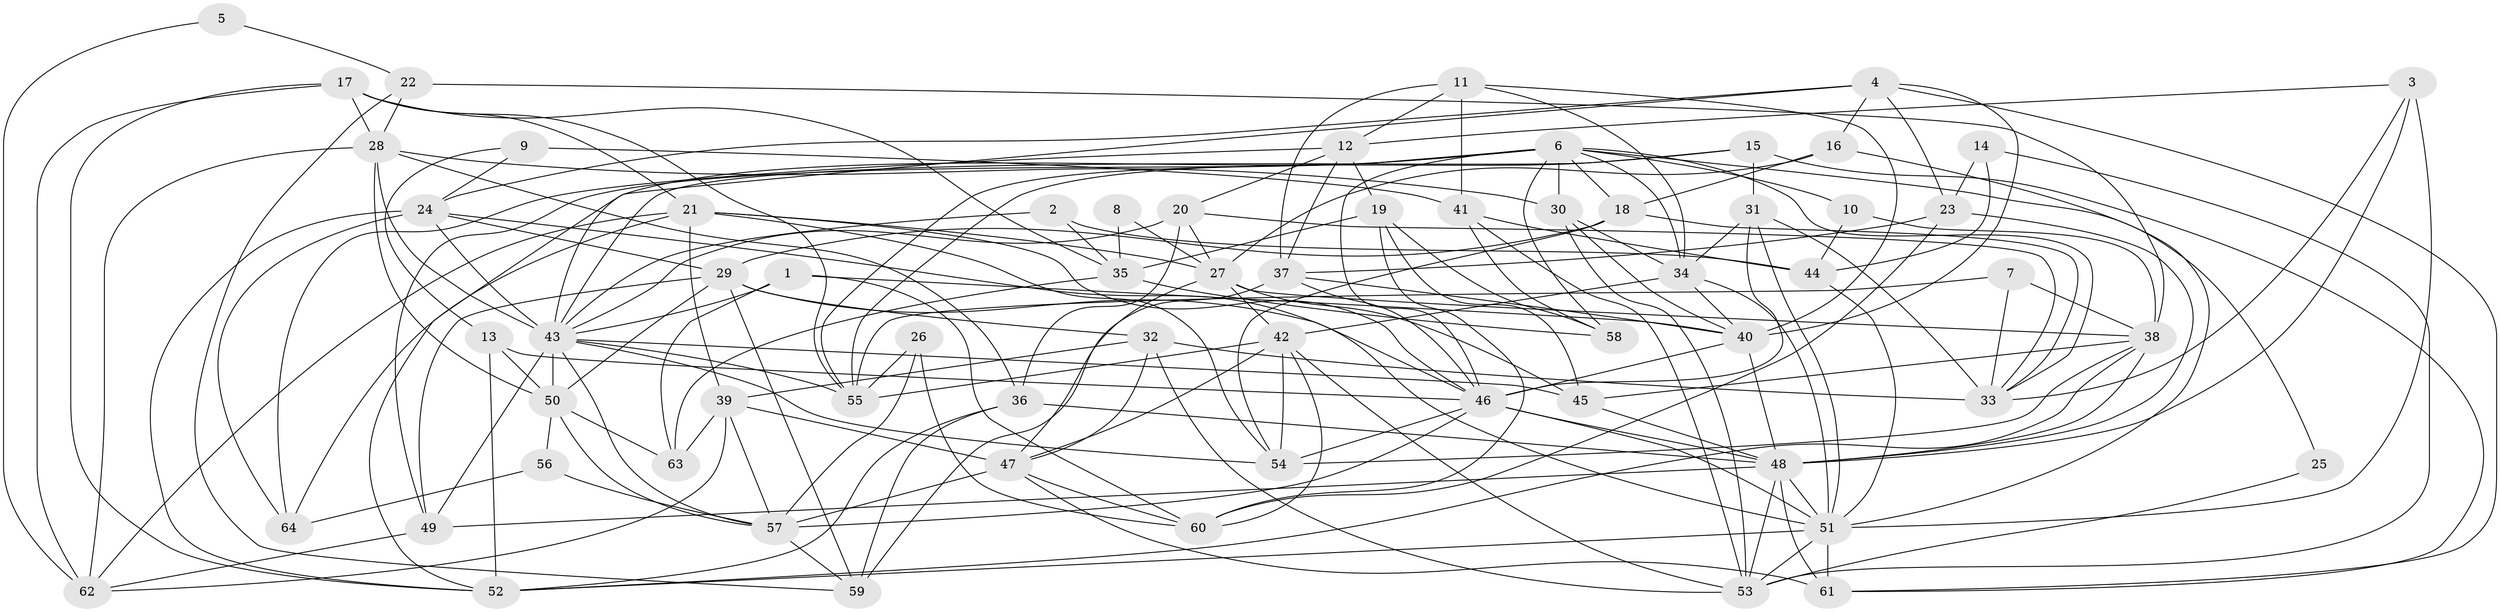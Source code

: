 // original degree distribution, {3: 0.28125, 4: 0.2578125, 5: 0.1640625, 2: 0.1328125, 6: 0.1171875, 7: 0.0390625, 8: 0.0078125}
// Generated by graph-tools (version 1.1) at 2025/26/03/09/25 03:26:14]
// undirected, 64 vertices, 183 edges
graph export_dot {
graph [start="1"]
  node [color=gray90,style=filled];
  1;
  2;
  3;
  4;
  5;
  6;
  7;
  8;
  9;
  10;
  11;
  12;
  13;
  14;
  15;
  16;
  17;
  18;
  19;
  20;
  21;
  22;
  23;
  24;
  25;
  26;
  27;
  28;
  29;
  30;
  31;
  32;
  33;
  34;
  35;
  36;
  37;
  38;
  39;
  40;
  41;
  42;
  43;
  44;
  45;
  46;
  47;
  48;
  49;
  50;
  51;
  52;
  53;
  54;
  55;
  56;
  57;
  58;
  59;
  60;
  61;
  62;
  63;
  64;
  1 -- 40 [weight=1.0];
  1 -- 43 [weight=1.0];
  1 -- 60 [weight=1.0];
  1 -- 63 [weight=1.0];
  2 -- 35 [weight=1.0];
  2 -- 43 [weight=1.0];
  2 -- 44 [weight=1.0];
  3 -- 12 [weight=1.0];
  3 -- 33 [weight=1.0];
  3 -- 48 [weight=1.0];
  3 -- 51 [weight=1.0];
  4 -- 16 [weight=1.0];
  4 -- 23 [weight=1.0];
  4 -- 24 [weight=1.0];
  4 -- 40 [weight=1.0];
  4 -- 43 [weight=1.0];
  4 -- 61 [weight=1.0];
  5 -- 22 [weight=1.0];
  5 -- 62 [weight=1.0];
  6 -- 10 [weight=1.0];
  6 -- 18 [weight=1.0];
  6 -- 25 [weight=1.0];
  6 -- 30 [weight=2.0];
  6 -- 33 [weight=1.0];
  6 -- 34 [weight=1.0];
  6 -- 46 [weight=1.0];
  6 -- 49 [weight=1.0];
  6 -- 52 [weight=1.0];
  6 -- 55 [weight=1.0];
  6 -- 58 [weight=2.0];
  7 -- 33 [weight=1.0];
  7 -- 38 [weight=1.0];
  7 -- 55 [weight=1.0];
  8 -- 27 [weight=1.0];
  8 -- 35 [weight=1.0];
  9 -- 13 [weight=1.0];
  9 -- 24 [weight=1.0];
  9 -- 41 [weight=2.0];
  10 -- 38 [weight=1.0];
  10 -- 44 [weight=1.0];
  11 -- 12 [weight=1.0];
  11 -- 34 [weight=1.0];
  11 -- 37 [weight=1.0];
  11 -- 40 [weight=1.0];
  11 -- 41 [weight=1.0];
  12 -- 19 [weight=1.0];
  12 -- 20 [weight=1.0];
  12 -- 37 [weight=1.0];
  12 -- 64 [weight=1.0];
  13 -- 46 [weight=1.0];
  13 -- 50 [weight=1.0];
  13 -- 52 [weight=1.0];
  14 -- 23 [weight=1.0];
  14 -- 44 [weight=1.0];
  14 -- 53 [weight=1.0];
  15 -- 31 [weight=1.0];
  15 -- 43 [weight=1.0];
  15 -- 55 [weight=1.0];
  15 -- 61 [weight=1.0];
  16 -- 18 [weight=1.0];
  16 -- 27 [weight=1.0];
  16 -- 51 [weight=1.0];
  17 -- 21 [weight=1.0];
  17 -- 28 [weight=1.0];
  17 -- 35 [weight=1.0];
  17 -- 52 [weight=1.0];
  17 -- 55 [weight=1.0];
  17 -- 62 [weight=1.0];
  18 -- 29 [weight=1.0];
  18 -- 33 [weight=1.0];
  18 -- 54 [weight=1.0];
  19 -- 35 [weight=1.0];
  19 -- 45 [weight=1.0];
  19 -- 58 [weight=1.0];
  19 -- 60 [weight=1.0];
  20 -- 27 [weight=1.0];
  20 -- 33 [weight=1.0];
  20 -- 36 [weight=1.0];
  20 -- 43 [weight=1.0];
  21 -- 27 [weight=1.0];
  21 -- 39 [weight=1.0];
  21 -- 46 [weight=1.0];
  21 -- 54 [weight=1.0];
  21 -- 62 [weight=1.0];
  21 -- 64 [weight=1.0];
  22 -- 28 [weight=1.0];
  22 -- 38 [weight=1.0];
  22 -- 59 [weight=1.0];
  23 -- 37 [weight=1.0];
  23 -- 48 [weight=1.0];
  23 -- 60 [weight=1.0];
  24 -- 29 [weight=1.0];
  24 -- 43 [weight=1.0];
  24 -- 51 [weight=1.0];
  24 -- 52 [weight=1.0];
  24 -- 64 [weight=1.0];
  25 -- 53 [weight=1.0];
  26 -- 55 [weight=1.0];
  26 -- 57 [weight=1.0];
  26 -- 60 [weight=1.0];
  27 -- 38 [weight=1.0];
  27 -- 42 [weight=1.0];
  27 -- 45 [weight=1.0];
  27 -- 47 [weight=1.0];
  28 -- 30 [weight=1.0];
  28 -- 36 [weight=1.0];
  28 -- 43 [weight=1.0];
  28 -- 50 [weight=1.0];
  28 -- 62 [weight=1.0];
  29 -- 32 [weight=1.0];
  29 -- 46 [weight=1.0];
  29 -- 49 [weight=1.0];
  29 -- 50 [weight=1.0];
  29 -- 59 [weight=1.0];
  30 -- 34 [weight=1.0];
  30 -- 40 [weight=1.0];
  30 -- 53 [weight=1.0];
  31 -- 33 [weight=1.0];
  31 -- 34 [weight=1.0];
  31 -- 46 [weight=1.0];
  31 -- 51 [weight=1.0];
  32 -- 33 [weight=1.0];
  32 -- 39 [weight=1.0];
  32 -- 47 [weight=1.0];
  32 -- 53 [weight=1.0];
  34 -- 40 [weight=1.0];
  34 -- 42 [weight=1.0];
  34 -- 51 [weight=1.0];
  35 -- 58 [weight=1.0];
  35 -- 63 [weight=1.0];
  36 -- 48 [weight=1.0];
  36 -- 52 [weight=1.0];
  36 -- 59 [weight=1.0];
  37 -- 40 [weight=1.0];
  37 -- 46 [weight=1.0];
  37 -- 59 [weight=1.0];
  38 -- 45 [weight=1.0];
  38 -- 48 [weight=1.0];
  38 -- 52 [weight=1.0];
  38 -- 54 [weight=1.0];
  39 -- 47 [weight=1.0];
  39 -- 57 [weight=1.0];
  39 -- 62 [weight=1.0];
  39 -- 63 [weight=1.0];
  40 -- 46 [weight=2.0];
  40 -- 48 [weight=1.0];
  41 -- 44 [weight=1.0];
  41 -- 53 [weight=1.0];
  41 -- 58 [weight=1.0];
  42 -- 47 [weight=1.0];
  42 -- 53 [weight=1.0];
  42 -- 54 [weight=1.0];
  42 -- 55 [weight=1.0];
  42 -- 60 [weight=1.0];
  43 -- 45 [weight=1.0];
  43 -- 49 [weight=1.0];
  43 -- 50 [weight=1.0];
  43 -- 54 [weight=1.0];
  43 -- 55 [weight=1.0];
  43 -- 57 [weight=1.0];
  44 -- 51 [weight=1.0];
  45 -- 48 [weight=1.0];
  46 -- 48 [weight=1.0];
  46 -- 51 [weight=1.0];
  46 -- 54 [weight=1.0];
  46 -- 57 [weight=1.0];
  47 -- 57 [weight=2.0];
  47 -- 60 [weight=1.0];
  47 -- 61 [weight=1.0];
  48 -- 49 [weight=1.0];
  48 -- 51 [weight=2.0];
  48 -- 53 [weight=1.0];
  48 -- 61 [weight=1.0];
  49 -- 62 [weight=1.0];
  50 -- 56 [weight=1.0];
  50 -- 57 [weight=1.0];
  50 -- 63 [weight=1.0];
  51 -- 52 [weight=1.0];
  51 -- 53 [weight=2.0];
  51 -- 61 [weight=1.0];
  56 -- 57 [weight=1.0];
  56 -- 64 [weight=1.0];
  57 -- 59 [weight=1.0];
}
